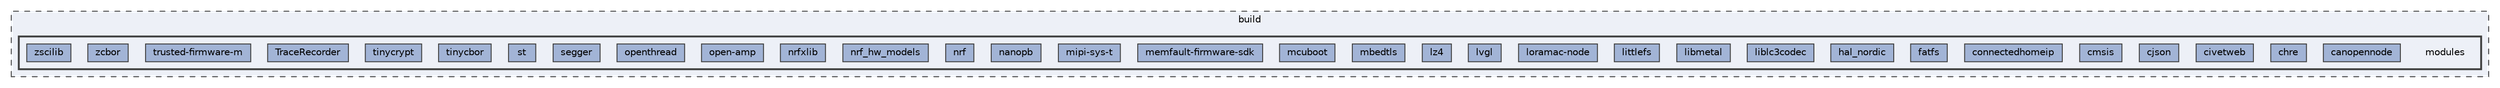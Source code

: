 digraph "build/modules"
{
 // LATEX_PDF_SIZE
  bgcolor="transparent";
  edge [fontname=Helvetica,fontsize=10,labelfontname=Helvetica,labelfontsize=10];
  node [fontname=Helvetica,fontsize=10,shape=box,height=0.2,width=0.4];
  compound=true
  subgraph clusterdir_4fef79e7177ba769987a8da36c892c5f {
    graph [ bgcolor="#edf0f7", pencolor="grey25", label="build", fontname=Helvetica,fontsize=10 style="filled,dashed", URL="dir_4fef79e7177ba769987a8da36c892c5f.html",tooltip=""]
  subgraph clusterdir_587cd7e785de0867f5b3392122b4ea11 {
    graph [ bgcolor="#edf0f7", pencolor="grey25", label="", fontname=Helvetica,fontsize=10 style="filled,bold", URL="dir_587cd7e785de0867f5b3392122b4ea11.html",tooltip=""]
    dir_587cd7e785de0867f5b3392122b4ea11 [shape=plaintext, label="modules"];
  dir_c8d08e6a84cbed55cc47971956d2c774 [label="canopennode", fillcolor="#a2b4d6", color="grey25", style="filled", URL="dir_c8d08e6a84cbed55cc47971956d2c774.html",tooltip=""];
  dir_2ce2ceaf5c65726dcfc5e06e6e8ea604 [label="chre", fillcolor="#a2b4d6", color="grey25", style="filled", URL="dir_2ce2ceaf5c65726dcfc5e06e6e8ea604.html",tooltip=""];
  dir_5b6f259f088aef34b84fbb4a12fbded6 [label="civetweb", fillcolor="#a2b4d6", color="grey25", style="filled", URL="dir_5b6f259f088aef34b84fbb4a12fbded6.html",tooltip=""];
  dir_dd6ce9d44bcf8e026d8b7bd18f59577a [label="cjson", fillcolor="#a2b4d6", color="grey25", style="filled", URL="dir_dd6ce9d44bcf8e026d8b7bd18f59577a.html",tooltip=""];
  dir_f4c978073bee5d9c5f83cd689ce6aa93 [label="cmsis", fillcolor="#a2b4d6", color="grey25", style="filled", URL="dir_f4c978073bee5d9c5f83cd689ce6aa93.html",tooltip=""];
  dir_b8b538b5819776acc0d7f81c7717dba3 [label="connectedhomeip", fillcolor="#a2b4d6", color="grey25", style="filled", URL="dir_b8b538b5819776acc0d7f81c7717dba3.html",tooltip=""];
  dir_00be417ce17e1d7595e2c2ebdf37084c [label="fatfs", fillcolor="#a2b4d6", color="grey25", style="filled", URL="dir_00be417ce17e1d7595e2c2ebdf37084c.html",tooltip=""];
  dir_96904d3654bbaedeba9bac4ad9acc1ed [label="hal_nordic", fillcolor="#a2b4d6", color="grey25", style="filled", URL="dir_96904d3654bbaedeba9bac4ad9acc1ed.html",tooltip=""];
  dir_ab4ac63205341251758e60761f27099f [label="liblc3codec", fillcolor="#a2b4d6", color="grey25", style="filled", URL="dir_ab4ac63205341251758e60761f27099f.html",tooltip=""];
  dir_7527defc9bc7ce2c532e81470b9fd12e [label="libmetal", fillcolor="#a2b4d6", color="grey25", style="filled", URL="dir_7527defc9bc7ce2c532e81470b9fd12e.html",tooltip=""];
  dir_8c57470f5e2a92143aa34121562c0d02 [label="littlefs", fillcolor="#a2b4d6", color="grey25", style="filled", URL="dir_8c57470f5e2a92143aa34121562c0d02.html",tooltip=""];
  dir_ec9558678e04bea6eecec722e10c43c3 [label="loramac-node", fillcolor="#a2b4d6", color="grey25", style="filled", URL="dir_ec9558678e04bea6eecec722e10c43c3.html",tooltip=""];
  dir_0408c6f7d79200491a4f032d959b9086 [label="lvgl", fillcolor="#a2b4d6", color="grey25", style="filled", URL="dir_0408c6f7d79200491a4f032d959b9086.html",tooltip=""];
  dir_1fa235b069c33d6dd687e8cbe39016e4 [label="lz4", fillcolor="#a2b4d6", color="grey25", style="filled", URL="dir_1fa235b069c33d6dd687e8cbe39016e4.html",tooltip=""];
  dir_591817a5ca7199d092b9b7c05fdab809 [label="mbedtls", fillcolor="#a2b4d6", color="grey25", style="filled", URL="dir_591817a5ca7199d092b9b7c05fdab809.html",tooltip=""];
  dir_e6f2064f03d3354555bf7820c3ac0198 [label="mcuboot", fillcolor="#a2b4d6", color="grey25", style="filled", URL="dir_e6f2064f03d3354555bf7820c3ac0198.html",tooltip=""];
  dir_aa27acc1210e83c35d1b80c6597a636f [label="memfault-firmware-sdk", fillcolor="#a2b4d6", color="grey25", style="filled", URL="dir_aa27acc1210e83c35d1b80c6597a636f.html",tooltip=""];
  dir_03c3f6a8f0f475bdb1cdbeb170045472 [label="mipi-sys-t", fillcolor="#a2b4d6", color="grey25", style="filled", URL="dir_03c3f6a8f0f475bdb1cdbeb170045472.html",tooltip=""];
  dir_30071436a0f9fa9b358e734909e7278b [label="nanopb", fillcolor="#a2b4d6", color="grey25", style="filled", URL="dir_30071436a0f9fa9b358e734909e7278b.html",tooltip=""];
  dir_5197197c98a0a342b5a94dcc36389f3e [label="nrf", fillcolor="#a2b4d6", color="grey25", style="filled", URL="dir_5197197c98a0a342b5a94dcc36389f3e.html",tooltip=""];
  dir_86d731222ebbbc4df03a47a02615ea26 [label="nrf_hw_models", fillcolor="#a2b4d6", color="grey25", style="filled", URL="dir_86d731222ebbbc4df03a47a02615ea26.html",tooltip=""];
  dir_603eaa0ea22a8b529278a78092745cbe [label="nrfxlib", fillcolor="#a2b4d6", color="grey25", style="filled", URL="dir_603eaa0ea22a8b529278a78092745cbe.html",tooltip=""];
  dir_0f90a9109cd6eca972fa8f30575a3776 [label="open-amp", fillcolor="#a2b4d6", color="grey25", style="filled", URL="dir_0f90a9109cd6eca972fa8f30575a3776.html",tooltip=""];
  dir_ad4144c6b9c3d06ac45843b0c1238423 [label="openthread", fillcolor="#a2b4d6", color="grey25", style="filled", URL="dir_ad4144c6b9c3d06ac45843b0c1238423.html",tooltip=""];
  dir_6338ec48256c1466532245d3dd90c34b [label="segger", fillcolor="#a2b4d6", color="grey25", style="filled", URL="dir_6338ec48256c1466532245d3dd90c34b.html",tooltip=""];
  dir_52cd8e6d97896d9bd8c6ab63fad185af [label="st", fillcolor="#a2b4d6", color="grey25", style="filled", URL="dir_52cd8e6d97896d9bd8c6ab63fad185af.html",tooltip=""];
  dir_67fcf461d5f78e81dde915db0b4f89b5 [label="tinycbor", fillcolor="#a2b4d6", color="grey25", style="filled", URL="dir_67fcf461d5f78e81dde915db0b4f89b5.html",tooltip=""];
  dir_1dba681817f6377c0448793720d9b947 [label="tinycrypt", fillcolor="#a2b4d6", color="grey25", style="filled", URL="dir_1dba681817f6377c0448793720d9b947.html",tooltip=""];
  dir_fedca57ebd484ac4c73a227589c276b8 [label="TraceRecorder", fillcolor="#a2b4d6", color="grey25", style="filled", URL="dir_fedca57ebd484ac4c73a227589c276b8.html",tooltip=""];
  dir_861bdfd8c57d05abba11ee69710f75eb [label="trusted-firmware-m", fillcolor="#a2b4d6", color="grey25", style="filled", URL="dir_861bdfd8c57d05abba11ee69710f75eb.html",tooltip=""];
  dir_47c7fc29532461e7b00eb4362e16e756 [label="zcbor", fillcolor="#a2b4d6", color="grey25", style="filled", URL="dir_47c7fc29532461e7b00eb4362e16e756.html",tooltip=""];
  dir_f57d0a522f488901aa3c2d102b4b8254 [label="zscilib", fillcolor="#a2b4d6", color="grey25", style="filled", URL="dir_f57d0a522f488901aa3c2d102b4b8254.html",tooltip=""];
  }
  }
}
